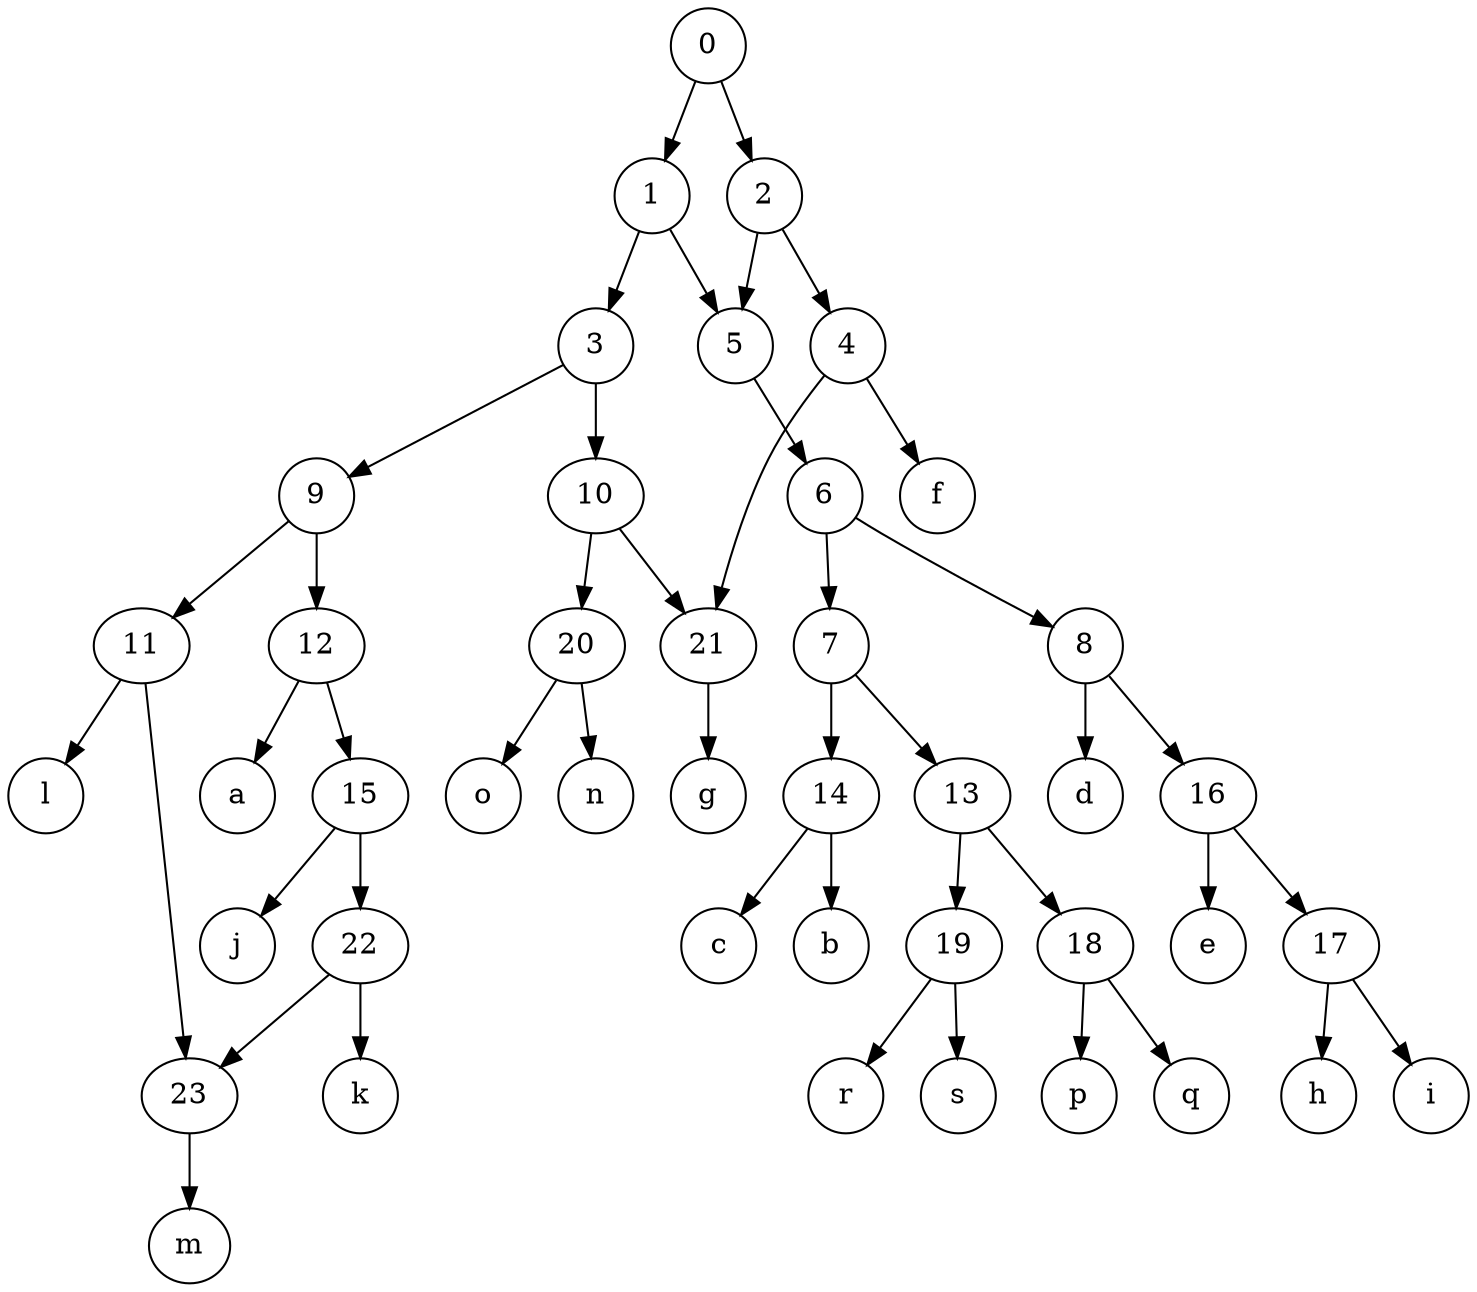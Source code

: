 digraph {
	graph [rankdir=TB]
	0 [label=0 height=0.5 width=0.5]
	1 [label=1 height=0.5 width=0.5]
	2 [label=2 height=0.5 width=0.5]
	3 [label=3 height=0.5 width=0.5]
	4 [label=4 height=0.5 width=0.5]
	5 [label=5 height=0.5 width=0.5]
	6 [label=6 height=0.5 width=0.5]
	7 [label=7 height=0.5 width=0.5]
	8 [label=8 height=0.5 width=0.5]
	9 [label=9 height=0.5 width=0.5]
	10 [label=10 height=0.5 width=0.5]
	11 [label=11 height=0.5 width=0.5]
	12 [label=12 height=0.5 width=0.5]
	13 [label=13 height=0.5 width=0.5]
	14 [label=14 height=0.5 width=0.5]
	15 [label=15 height=0.5 width=0.5]
	16 [label=16 height=0.5 width=0.5]
	17 [label=17 height=0.5 width=0.5]
	18 [label=18 height=0.5 width=0.5]
	19 [label=19 height=0.5 width=0.5]
	20 [label=20 height=0.5 width=0.5]
	21 [label=21 height=0.5 width=0.5]
	22 [label=22 height=0.5 width=0.5]
	23 [label=23 height=0.5 width=0.5]
	a [label=a height=0.5 width=0.5]
	b [label=b height=0.5 width=0.5]
	c [label=c height=0.5 width=0.5]
	d [label=d height=0.5 width=0.5]
	e [label=e height=0.5 width=0.5]
	f [label=f height=0.5 width=0.5]
	g [label=g height=0.5 width=0.5]
	h [label=h height=0.5 width=0.5]
	i [label=i height=0.5 width=0.5]
	j [label=j height=0.5 width=0.5]
	k [label=k height=0.5 width=0.5]
	l [label=l height=0.5 width=0.5]
	m [label=m height=0.5 width=0.5]
	n [label=n height=0.5 width=0.5]
	o [label=o height=0.5 width=0.5]
	p [label=p height=0.5 width=0.5]
	q [label=q height=0.5 width=0.5]
	r [label=r height=0.5 width=0.5]
	s [label=s height=0.5 width=0.5]
	0 -> 1
	0 -> 2
	1 -> 3
	1 -> 5
	2 -> 4
	2 -> 5
	3 -> 9
	3 -> 10
	4 -> f
	4 -> 21
	5 -> 6
	6 -> 7
	6 -> 8
	7 -> 13
	7 -> 14
	8 -> d
	8 -> 16
	9 -> 11
	9 -> 12
	10 -> 20
	10 -> 21
	11 -> l
	11 -> 23
	12 -> 15
	12 -> a
	13 -> 18
	13 -> 19
	14 -> b
	14 -> c
	15 -> j
	15 -> 22
	16 -> 17
	16 -> e
	17 -> h
	17 -> i
	18 -> p
	18 -> q
	19 -> r
	19 -> s
	20 -> n
	20 -> o
	21 -> g
	22 -> k
	22 -> 23
	23 -> m
}
